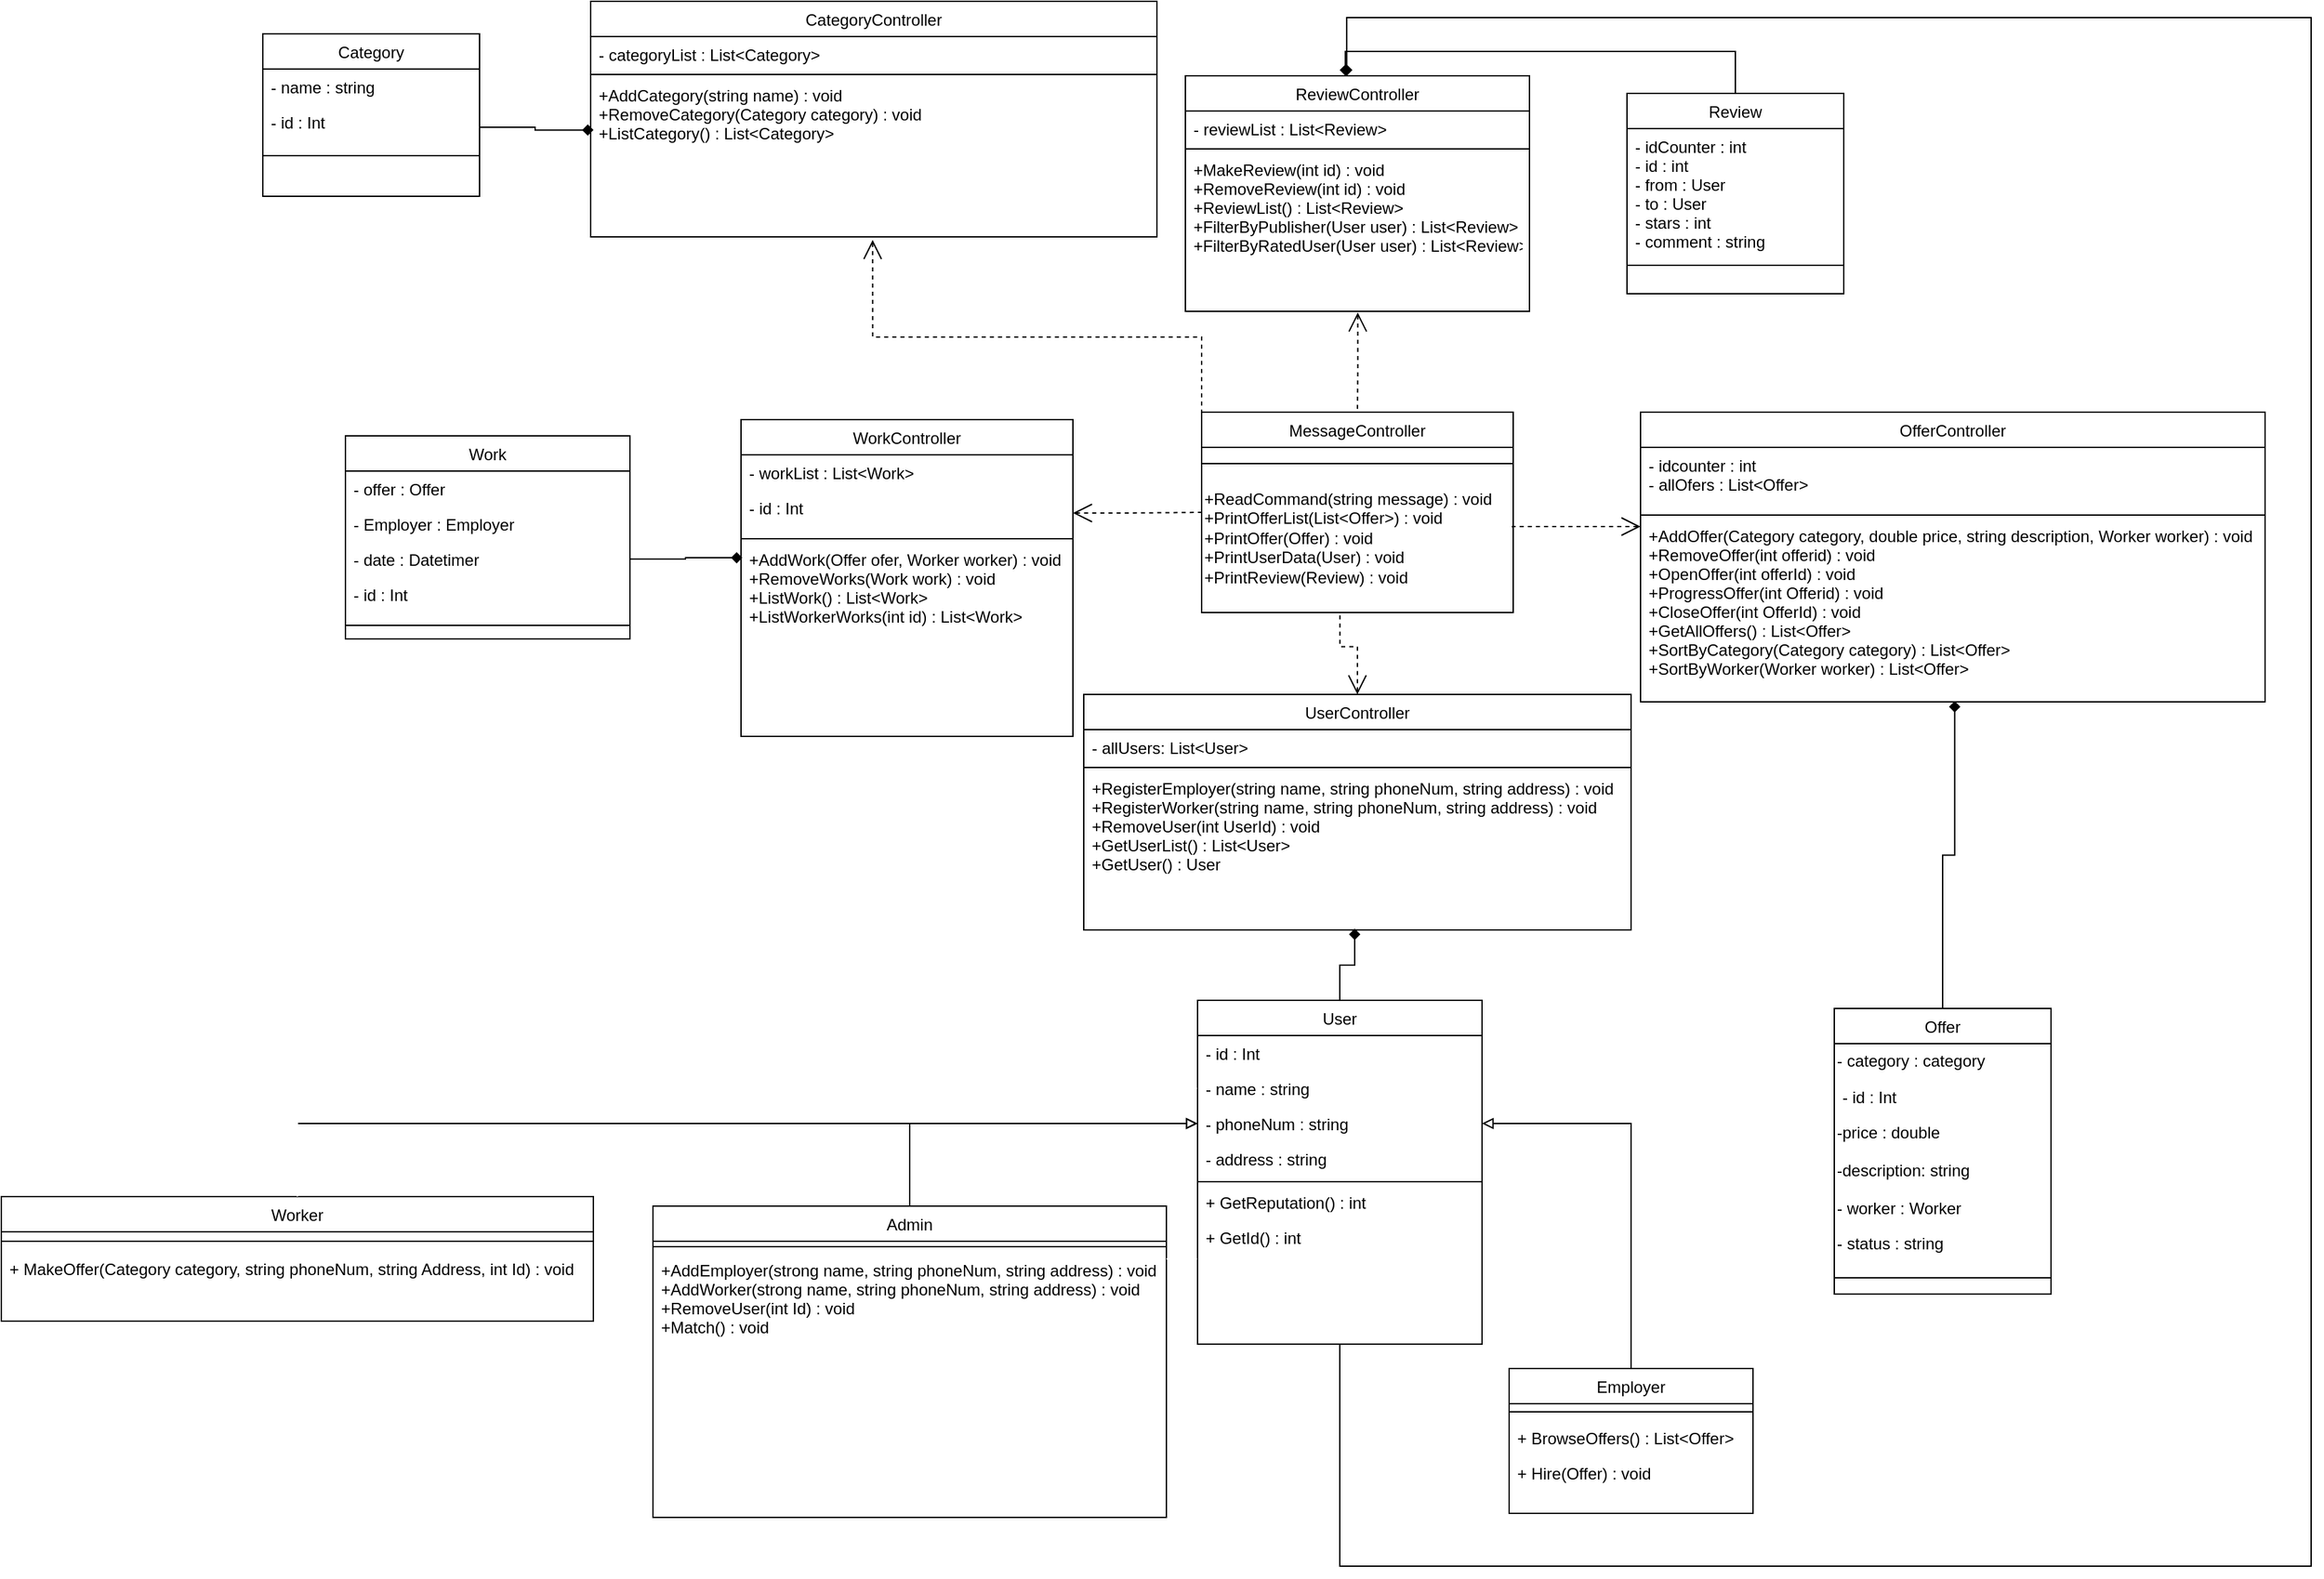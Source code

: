 <mxfile version="20.5.1" type="device"><diagram id="C5RBs43oDa-KdzZeNtuy" name="Page-1"><mxGraphModel dx="2370" dy="3595" grid="0" gridSize="10" guides="1" tooltips="1" connect="1" arrows="1" fold="1" page="1" pageScale="1" pageWidth="827" pageHeight="1169" background="none" math="0" shadow="0"><root><mxCell id="WIyWlLk6GJQsqaUBKTNV-0"/><mxCell id="WIyWlLk6GJQsqaUBKTNV-1" parent="WIyWlLk6GJQsqaUBKTNV-0"/><mxCell id="Y9rWg_lo0bXwDCl41wwp-7" style="edgeStyle=orthogonalEdgeStyle;rounded=0;orthogonalLoop=1;jettySize=auto;html=1;entryX=0.495;entryY=0.992;entryDx=0;entryDy=0;entryPerimeter=0;endArrow=diamond;endFill=1;" edge="1" parent="WIyWlLk6GJQsqaUBKTNV-1" source="HSHg974Zx_2OXVy2Y4dr-0" target="HSHg974Zx_2OXVy2Y4dr-58"><mxGeometry relative="1" as="geometry"/></mxCell><mxCell id="Y9rWg_lo0bXwDCl41wwp-11" style="edgeStyle=orthogonalEdgeStyle;rounded=0;orthogonalLoop=1;jettySize=auto;html=1;entryX=0.469;entryY=0;entryDx=0;entryDy=0;entryPerimeter=0;endArrow=diamond;endFill=1;" edge="1" parent="WIyWlLk6GJQsqaUBKTNV-1" source="HSHg974Zx_2OXVy2Y4dr-0" target="HSHg974Zx_2OXVy2Y4dr-47"><mxGeometry relative="1" as="geometry"><Array as="points"><mxPoint x="1725" y="-31"/><mxPoint x="2442" y="-31"/><mxPoint x="2442" y="-1175"/><mxPoint x="1730" y="-1175"/></Array></mxGeometry></mxCell><mxCell id="HSHg974Zx_2OXVy2Y4dr-0" value="User" style="swimlane;fontStyle=0;align=center;verticalAlign=top;childLayout=stackLayout;horizontal=1;startSize=26;horizontalStack=0;resizeParent=1;resizeLast=0;collapsible=1;marginBottom=0;rounded=0;shadow=0;strokeWidth=1;" parent="WIyWlLk6GJQsqaUBKTNV-1" vertex="1"><mxGeometry x="1620" y="-449" width="210" height="254" as="geometry"><mxRectangle x="550" y="140" width="160" height="26" as="alternateBounds"/></mxGeometry></mxCell><mxCell id="HSHg974Zx_2OXVy2Y4dr-1" value="- id : Int" style="text;align=left;verticalAlign=top;spacingLeft=4;spacingRight=4;overflow=hidden;rotatable=0;points=[[0,0.5],[1,0.5]];portConstraint=eastwest;rounded=0;shadow=0;html=0;" parent="HSHg974Zx_2OXVy2Y4dr-0" vertex="1"><mxGeometry y="26" width="210" height="26" as="geometry"/></mxCell><mxCell id="HSHg974Zx_2OXVy2Y4dr-2" value="- name : string" style="text;align=left;verticalAlign=top;spacingLeft=4;spacingRight=4;overflow=hidden;rotatable=0;points=[[0,0.5],[1,0.5]];portConstraint=eastwest;" parent="HSHg974Zx_2OXVy2Y4dr-0" vertex="1"><mxGeometry y="52" width="210" height="26" as="geometry"/></mxCell><mxCell id="HSHg974Zx_2OXVy2Y4dr-3" value="- phoneNum : string" style="text;align=left;verticalAlign=top;spacingLeft=4;spacingRight=4;overflow=hidden;rotatable=0;points=[[0,0.5],[1,0.5]];portConstraint=eastwest;rounded=0;shadow=0;html=0;" parent="HSHg974Zx_2OXVy2Y4dr-0" vertex="1"><mxGeometry y="78" width="210" height="26" as="geometry"/></mxCell><mxCell id="HSHg974Zx_2OXVy2Y4dr-4" value="- address : string" style="text;align=left;verticalAlign=top;spacingLeft=4;spacingRight=4;overflow=hidden;rotatable=0;points=[[0,0.5],[1,0.5]];portConstraint=eastwest;rounded=0;shadow=0;html=0;" parent="HSHg974Zx_2OXVy2Y4dr-0" vertex="1"><mxGeometry y="104" width="210" height="28" as="geometry"/></mxCell><mxCell id="HSHg974Zx_2OXVy2Y4dr-5" value="" style="line;html=1;strokeWidth=1;align=left;verticalAlign=middle;spacingTop=-1;spacingLeft=3;spacingRight=3;rotatable=0;labelPosition=right;points=[];portConstraint=eastwest;" parent="HSHg974Zx_2OXVy2Y4dr-0" vertex="1"><mxGeometry y="132" width="210" height="4" as="geometry"/></mxCell><mxCell id="HSHg974Zx_2OXVy2Y4dr-6" value="+ GetReputation() : int" style="text;align=left;verticalAlign=top;spacingLeft=4;spacingRight=4;overflow=hidden;rotatable=0;points=[[0,0.5],[1,0.5]];portConstraint=eastwest;" parent="HSHg974Zx_2OXVy2Y4dr-0" vertex="1"><mxGeometry y="136" width="210" height="26" as="geometry"/></mxCell><mxCell id="W3GalUm0b9ljaJEsv1LP-11" value="+ GetId() : int" style="text;align=left;verticalAlign=top;spacingLeft=4;spacingRight=4;overflow=hidden;rotatable=0;points=[[0,0.5],[1,0.5]];portConstraint=eastwest;" parent="HSHg974Zx_2OXVy2Y4dr-0" vertex="1"><mxGeometry y="162" width="210" height="26" as="geometry"/></mxCell><mxCell id="Y9rWg_lo0bXwDCl41wwp-4" style="edgeStyle=orthogonalEdgeStyle;rounded=0;orthogonalLoop=1;jettySize=auto;html=1;entryX=1;entryY=0.5;entryDx=0;entryDy=0;endArrow=block;endFill=0;" edge="1" parent="WIyWlLk6GJQsqaUBKTNV-1" source="HSHg974Zx_2OXVy2Y4dr-7" target="HSHg974Zx_2OXVy2Y4dr-3"><mxGeometry relative="1" as="geometry"/></mxCell><mxCell id="HSHg974Zx_2OXVy2Y4dr-7" value="Employer" style="swimlane;fontStyle=0;align=center;verticalAlign=top;childLayout=stackLayout;horizontal=1;startSize=26;horizontalStack=0;resizeParent=1;resizeLast=0;collapsible=1;marginBottom=0;rounded=0;shadow=0;strokeWidth=1;" parent="WIyWlLk6GJQsqaUBKTNV-1" vertex="1"><mxGeometry x="1850" y="-177" width="180" height="107" as="geometry"><mxRectangle x="130" y="380" width="160" height="26" as="alternateBounds"/></mxGeometry></mxCell><mxCell id="HSHg974Zx_2OXVy2Y4dr-8" value="" style="line;html=1;strokeWidth=1;align=left;verticalAlign=middle;spacingTop=-1;spacingLeft=3;spacingRight=3;rotatable=0;labelPosition=right;points=[];portConstraint=eastwest;" parent="HSHg974Zx_2OXVy2Y4dr-7" vertex="1"><mxGeometry y="26" width="180" height="12" as="geometry"/></mxCell><mxCell id="HSHg974Zx_2OXVy2Y4dr-9" value="+ BrowseOffers() : List&lt;Offer&gt;" style="text;align=left;verticalAlign=top;spacingLeft=4;spacingRight=4;overflow=hidden;rotatable=0;points=[[0,0.5],[1,0.5]];portConstraint=eastwest;rounded=0;shadow=0;html=0;" parent="HSHg974Zx_2OXVy2Y4dr-7" vertex="1"><mxGeometry y="38" width="180" height="26" as="geometry"/></mxCell><mxCell id="HSHg974Zx_2OXVy2Y4dr-10" value="+ Hire(Offer) : void" style="text;align=left;verticalAlign=top;spacingLeft=4;spacingRight=4;overflow=hidden;rotatable=0;points=[[0,0.5],[1,0.5]];portConstraint=eastwest;fontStyle=0" parent="HSHg974Zx_2OXVy2Y4dr-7" vertex="1"><mxGeometry y="64" width="180" height="32" as="geometry"/></mxCell><mxCell id="Y9rWg_lo0bXwDCl41wwp-5" style="edgeStyle=orthogonalEdgeStyle;rounded=0;orthogonalLoop=1;jettySize=auto;html=1;entryX=0;entryY=0.5;entryDx=0;entryDy=0;endArrow=block;endFill=0;" edge="1" parent="WIyWlLk6GJQsqaUBKTNV-1" source="HSHg974Zx_2OXVy2Y4dr-11" target="HSHg974Zx_2OXVy2Y4dr-3"><mxGeometry relative="1" as="geometry"/></mxCell><mxCell id="HSHg974Zx_2OXVy2Y4dr-11" value="Worker" style="swimlane;fontStyle=0;align=center;verticalAlign=top;childLayout=stackLayout;horizontal=1;startSize=26;horizontalStack=0;resizeParent=1;resizeLast=0;collapsible=1;marginBottom=0;rounded=0;shadow=0;strokeWidth=1;" parent="WIyWlLk6GJQsqaUBKTNV-1" vertex="1"><mxGeometry x="737" y="-304" width="437" height="92" as="geometry"><mxRectangle x="550" y="140" width="160" height="26" as="alternateBounds"/></mxGeometry></mxCell><mxCell id="HSHg974Zx_2OXVy2Y4dr-12" value="" style="line;html=1;strokeWidth=1;align=left;verticalAlign=middle;spacingTop=-1;spacingLeft=3;spacingRight=3;rotatable=0;labelPosition=right;points=[];portConstraint=eastwest;" parent="HSHg974Zx_2OXVy2Y4dr-11" vertex="1"><mxGeometry y="26" width="437" height="14" as="geometry"/></mxCell><mxCell id="HSHg974Zx_2OXVy2Y4dr-13" value="+ MakeOffer(Category category, string phoneNum, string Address, int Id) : void" style="text;align=left;verticalAlign=top;spacingLeft=4;spacingRight=4;overflow=hidden;rotatable=0;points=[[0,0.5],[1,0.5]];portConstraint=eastwest;" parent="HSHg974Zx_2OXVy2Y4dr-11" vertex="1"><mxGeometry y="40" width="437" height="26" as="geometry"/></mxCell><mxCell id="Y9rWg_lo0bXwDCl41wwp-6" style="edgeStyle=orthogonalEdgeStyle;rounded=0;orthogonalLoop=1;jettySize=auto;html=1;entryX=0.503;entryY=0.996;entryDx=0;entryDy=0;entryPerimeter=0;endArrow=diamond;endFill=1;" edge="1" parent="WIyWlLk6GJQsqaUBKTNV-1" source="HSHg974Zx_2OXVy2Y4dr-14" target="HSHg974Zx_2OXVy2Y4dr-54"><mxGeometry relative="1" as="geometry"/></mxCell><mxCell id="HSHg974Zx_2OXVy2Y4dr-14" value="Offer" style="swimlane;fontStyle=0;align=center;verticalAlign=top;childLayout=stackLayout;horizontal=1;startSize=26;horizontalStack=0;resizeParent=1;resizeLast=0;collapsible=1;marginBottom=0;rounded=0;shadow=0;strokeWidth=1;" parent="WIyWlLk6GJQsqaUBKTNV-1" vertex="1"><mxGeometry x="2090" y="-443" width="160" height="211" as="geometry"><mxRectangle x="230" y="140" width="160" height="26" as="alternateBounds"/></mxGeometry></mxCell><mxCell id="HSHg974Zx_2OXVy2Y4dr-15" value="- category : category" style="text;html=1;align=left;verticalAlign=middle;resizable=0;points=[];autosize=1;strokeColor=none;fillColor=none;" parent="HSHg974Zx_2OXVy2Y4dr-14" vertex="1"><mxGeometry y="26" width="160" height="26" as="geometry"/></mxCell><mxCell id="HSHg974Zx_2OXVy2Y4dr-16" value="- id : Int" style="text;align=left;verticalAlign=top;spacingLeft=4;spacingRight=4;overflow=hidden;rotatable=0;points=[[0,0.5],[1,0.5]];portConstraint=eastwest;rounded=0;shadow=0;html=0;" parent="HSHg974Zx_2OXVy2Y4dr-14" vertex="1"><mxGeometry y="52" width="160" height="27" as="geometry"/></mxCell><mxCell id="HSHg974Zx_2OXVy2Y4dr-17" value="-price : double&amp;nbsp;" style="text;html=1;align=left;verticalAlign=middle;resizable=0;points=[];autosize=1;strokeColor=none;fillColor=none;" parent="HSHg974Zx_2OXVy2Y4dr-14" vertex="1"><mxGeometry y="79" width="160" height="26" as="geometry"/></mxCell><mxCell id="HSHg974Zx_2OXVy2Y4dr-18" value="-description: string" style="text;html=1;align=left;verticalAlign=middle;resizable=0;points=[];autosize=1;strokeColor=none;fillColor=none;" parent="HSHg974Zx_2OXVy2Y4dr-14" vertex="1"><mxGeometry y="105" width="160" height="30" as="geometry"/></mxCell><mxCell id="HSHg974Zx_2OXVy2Y4dr-19" value="- worker : Worker" style="text;html=1;align=left;verticalAlign=middle;resizable=0;points=[];autosize=1;strokeColor=none;fillColor=none;" parent="HSHg974Zx_2OXVy2Y4dr-14" vertex="1"><mxGeometry y="135" width="160" height="26" as="geometry"/></mxCell><mxCell id="dzcSc4LUIE4EpiabCjof-1" value="- status : string" style="text;html=1;align=left;verticalAlign=middle;resizable=0;points=[];autosize=1;strokeColor=none;fillColor=none;" parent="HSHg974Zx_2OXVy2Y4dr-14" vertex="1"><mxGeometry y="161" width="160" height="26" as="geometry"/></mxCell><mxCell id="HSHg974Zx_2OXVy2Y4dr-20" value="&lt;br&gt;" style="line;html=1;strokeWidth=1;align=left;verticalAlign=middle;spacingTop=-1;spacingLeft=3;spacingRight=3;rotatable=0;labelPosition=right;points=[];portConstraint=eastwest;" parent="HSHg974Zx_2OXVy2Y4dr-14" vertex="1"><mxGeometry y="187" width="160" height="24" as="geometry"/></mxCell><mxCell id="Y9rWg_lo0bXwDCl41wwp-8" style="edgeStyle=orthogonalEdgeStyle;rounded=0;orthogonalLoop=1;jettySize=auto;html=1;entryX=0.465;entryY=0;entryDx=0;entryDy=0;entryPerimeter=0;endArrow=diamond;endFill=1;exitX=0.5;exitY=0;exitDx=0;exitDy=0;" edge="1" parent="WIyWlLk6GJQsqaUBKTNV-1" source="HSHg974Zx_2OXVy2Y4dr-21" target="HSHg974Zx_2OXVy2Y4dr-47"><mxGeometry relative="1" as="geometry"><Array as="points"><mxPoint x="2017" y="-1150"/><mxPoint x="1729" y="-1150"/></Array></mxGeometry></mxCell><mxCell id="HSHg974Zx_2OXVy2Y4dr-21" value="Review" style="swimlane;fontStyle=0;align=center;verticalAlign=top;childLayout=stackLayout;horizontal=1;startSize=26;horizontalStack=0;resizeParent=1;resizeLast=0;collapsible=1;marginBottom=0;rounded=0;shadow=0;strokeWidth=1;" parent="WIyWlLk6GJQsqaUBKTNV-1" vertex="1"><mxGeometry x="1937" y="-1119" width="160" height="148" as="geometry"><mxRectangle x="340" y="380" width="170" height="26" as="alternateBounds"/></mxGeometry></mxCell><mxCell id="HSHg974Zx_2OXVy2Y4dr-22" value="- idCounter : int&#10;- id : int&#10;- from : User&#10;- to : User&#10;- stars : int&#10;- comment : string" style="text;align=left;verticalAlign=top;spacingLeft=4;spacingRight=4;overflow=hidden;rotatable=0;points=[[0,0.5],[1,0.5]];portConstraint=eastwest;" parent="HSHg974Zx_2OXVy2Y4dr-21" vertex="1"><mxGeometry y="26" width="160" height="97" as="geometry"/></mxCell><mxCell id="HSHg974Zx_2OXVy2Y4dr-25" value="" style="line;html=1;strokeWidth=1;align=left;verticalAlign=middle;spacingTop=-1;spacingLeft=3;spacingRight=3;rotatable=0;labelPosition=right;points=[];portConstraint=eastwest;" parent="HSHg974Zx_2OXVy2Y4dr-21" vertex="1"><mxGeometry y="123" width="160" height="8" as="geometry"/></mxCell><mxCell id="HSHg974Zx_2OXVy2Y4dr-26" value="MessageController" style="swimlane;fontStyle=0;align=center;verticalAlign=top;childLayout=stackLayout;horizontal=1;startSize=26;horizontalStack=0;resizeParent=1;resizeLast=0;collapsible=1;marginBottom=0;rounded=0;shadow=0;strokeWidth=1;" parent="WIyWlLk6GJQsqaUBKTNV-1" vertex="1"><mxGeometry x="1623" y="-883.5" width="230" height="148" as="geometry"><mxRectangle x="340" y="380" width="170" height="26" as="alternateBounds"/></mxGeometry></mxCell><mxCell id="HSHg974Zx_2OXVy2Y4dr-27" value="" style="line;html=1;strokeWidth=1;align=left;verticalAlign=middle;spacingTop=-1;spacingLeft=3;spacingRight=3;rotatable=0;labelPosition=right;points=[];portConstraint=eastwest;" parent="HSHg974Zx_2OXVy2Y4dr-26" vertex="1"><mxGeometry y="26" width="230" height="24" as="geometry"/></mxCell><mxCell id="HSHg974Zx_2OXVy2Y4dr-28" value="&lt;div&gt;+ReadCommand(string message) : void&lt;span&gt;&lt;br&gt;&lt;/span&gt;&lt;/div&gt;&lt;div&gt;&lt;span&gt;+PrintOfferList(List&amp;lt;Offer&amp;gt;) : void&lt;/span&gt;&lt;/div&gt;&lt;div&gt;&lt;span&gt;+PrintOffer(Offer) : void&lt;/span&gt;&lt;/div&gt;&lt;div&gt;&lt;span&gt;+PrintUserData(User) : void&lt;/span&gt;&lt;/div&gt;&lt;div&gt;&lt;span&gt;+PrintReview(Review) : void&lt;/span&gt;&lt;/div&gt;&lt;div&gt;&lt;br&gt;&lt;/div&gt;" style="text;html=1;align=left;verticalAlign=top;resizable=0;points=[];autosize=1;strokeColor=none;fillColor=none;horizontal=1;" parent="HSHg974Zx_2OXVy2Y4dr-26" vertex="1"><mxGeometry y="50" width="230" height="98" as="geometry"/></mxCell><mxCell id="Y9rWg_lo0bXwDCl41wwp-3" style="edgeStyle=orthogonalEdgeStyle;rounded=0;orthogonalLoop=1;jettySize=auto;html=1;entryX=0;entryY=0.5;entryDx=0;entryDy=0;endArrow=block;endFill=0;" edge="1" parent="WIyWlLk6GJQsqaUBKTNV-1" source="HSHg974Zx_2OXVy2Y4dr-29" target="HSHg974Zx_2OXVy2Y4dr-3"><mxGeometry relative="1" as="geometry"/></mxCell><mxCell id="HSHg974Zx_2OXVy2Y4dr-29" value="Admin" style="swimlane;fontStyle=0;align=center;verticalAlign=top;childLayout=stackLayout;horizontal=1;startSize=26;horizontalStack=0;resizeParent=1;resizeLast=0;collapsible=1;marginBottom=0;rounded=0;shadow=0;strokeWidth=1;" parent="WIyWlLk6GJQsqaUBKTNV-1" vertex="1"><mxGeometry x="1218" y="-297" width="379" height="230" as="geometry"><mxRectangle x="230" y="140" width="160" height="26" as="alternateBounds"/></mxGeometry></mxCell><mxCell id="HSHg974Zx_2OXVy2Y4dr-33" value="" style="line;html=1;strokeWidth=1;align=left;verticalAlign=middle;spacingTop=-1;spacingLeft=3;spacingRight=3;rotatable=0;labelPosition=right;points=[];portConstraint=eastwest;" parent="HSHg974Zx_2OXVy2Y4dr-29" vertex="1"><mxGeometry y="26" width="379" height="8" as="geometry"/></mxCell><mxCell id="HSHg974Zx_2OXVy2Y4dr-34" value="+AddEmployer(strong name, string phoneNum, string address) : void&#10;+AddWorker(strong name, string phoneNum, string address) : void&#10;+RemoveUser(int Id) : void&#10;+Match() : void" style="text;align=left;verticalAlign=top;spacingLeft=4;spacingRight=4;overflow=hidden;rotatable=0;points=[[0,0.5],[1,0.5]];portConstraint=eastwest;" parent="HSHg974Zx_2OXVy2Y4dr-29" vertex="1"><mxGeometry y="34" width="379" height="118" as="geometry"/></mxCell><mxCell id="HSHg974Zx_2OXVy2Y4dr-35" value="Work" style="swimlane;fontStyle=0;align=center;verticalAlign=top;childLayout=stackLayout;horizontal=1;startSize=26;horizontalStack=0;resizeParent=1;resizeLast=0;collapsible=1;marginBottom=0;rounded=0;shadow=0;strokeWidth=1;" parent="WIyWlLk6GJQsqaUBKTNV-1" vertex="1"><mxGeometry x="991" y="-866" width="210" height="150" as="geometry"><mxRectangle x="550" y="140" width="160" height="26" as="alternateBounds"/></mxGeometry></mxCell><mxCell id="HSHg974Zx_2OXVy2Y4dr-36" value="- offer : Offer" style="text;align=left;verticalAlign=top;spacingLeft=4;spacingRight=4;overflow=hidden;rotatable=0;points=[[0,0.5],[1,0.5]];portConstraint=eastwest;" parent="HSHg974Zx_2OXVy2Y4dr-35" vertex="1"><mxGeometry y="26" width="210" height="26" as="geometry"/></mxCell><mxCell id="HSHg974Zx_2OXVy2Y4dr-37" value="- Employer : Employer" style="text;align=left;verticalAlign=top;spacingLeft=4;spacingRight=4;overflow=hidden;rotatable=0;points=[[0,0.5],[1,0.5]];portConstraint=eastwest;" parent="HSHg974Zx_2OXVy2Y4dr-35" vertex="1"><mxGeometry y="52" width="210" height="26" as="geometry"/></mxCell><mxCell id="HSHg974Zx_2OXVy2Y4dr-38" value="- date : Datetimer" style="text;align=left;verticalAlign=top;spacingLeft=4;spacingRight=4;overflow=hidden;rotatable=0;points=[[0,0.5],[1,0.5]];portConstraint=eastwest;rounded=0;shadow=0;html=0;" parent="HSHg974Zx_2OXVy2Y4dr-35" vertex="1"><mxGeometry y="78" width="210" height="26" as="geometry"/></mxCell><mxCell id="HSHg974Zx_2OXVy2Y4dr-39" value="- id : Int" style="text;align=left;verticalAlign=top;spacingLeft=4;spacingRight=4;overflow=hidden;rotatable=0;points=[[0,0.5],[1,0.5]];portConstraint=eastwest;rounded=0;shadow=0;html=0;" parent="HSHg974Zx_2OXVy2Y4dr-35" vertex="1"><mxGeometry y="104" width="210" height="34" as="geometry"/></mxCell><mxCell id="HSHg974Zx_2OXVy2Y4dr-40" value="" style="line;html=1;strokeWidth=1;align=left;verticalAlign=middle;spacingTop=-1;spacingLeft=3;spacingRight=3;rotatable=0;labelPosition=right;points=[];portConstraint=eastwest;" parent="HSHg974Zx_2OXVy2Y4dr-35" vertex="1"><mxGeometry y="138" width="210" height="4" as="geometry"/></mxCell><mxCell id="HSHg974Zx_2OXVy2Y4dr-41" value="WorkController" style="swimlane;fontStyle=0;align=center;verticalAlign=top;childLayout=stackLayout;horizontal=1;startSize=26;horizontalStack=0;resizeParent=1;resizeLast=0;collapsible=1;marginBottom=0;rounded=0;shadow=0;strokeWidth=1;" parent="WIyWlLk6GJQsqaUBKTNV-1" vertex="1"><mxGeometry x="1283" y="-878" width="245" height="234" as="geometry"><mxRectangle x="550" y="140" width="160" height="26" as="alternateBounds"/></mxGeometry></mxCell><mxCell id="HSHg974Zx_2OXVy2Y4dr-42" value="- workList : List&lt;Work&gt;" style="text;align=left;verticalAlign=top;spacingLeft=4;spacingRight=4;overflow=hidden;rotatable=0;points=[[0,0.5],[1,0.5]];portConstraint=eastwest;" parent="HSHg974Zx_2OXVy2Y4dr-41" vertex="1"><mxGeometry y="26" width="245" height="26" as="geometry"/></mxCell><mxCell id="HSHg974Zx_2OXVy2Y4dr-44" value="- id : Int" style="text;align=left;verticalAlign=top;spacingLeft=4;spacingRight=4;overflow=hidden;rotatable=0;points=[[0,0.5],[1,0.5]];portConstraint=eastwest;rounded=0;shadow=0;html=0;" parent="HSHg974Zx_2OXVy2Y4dr-41" vertex="1"><mxGeometry y="52" width="245" height="34" as="geometry"/></mxCell><mxCell id="HSHg974Zx_2OXVy2Y4dr-45" value="" style="line;html=1;strokeWidth=1;align=left;verticalAlign=middle;spacingTop=-1;spacingLeft=3;spacingRight=3;rotatable=0;labelPosition=right;points=[];portConstraint=eastwest;" parent="HSHg974Zx_2OXVy2Y4dr-41" vertex="1"><mxGeometry y="86" width="245" height="4" as="geometry"/></mxCell><mxCell id="HSHg974Zx_2OXVy2Y4dr-46" value="+AddWork(Offer ofer, Worker worker) : void&#10;+RemoveWorks(Work work) : void&#10;+ListWork() : List&lt;Work&gt;&#10;+ListWorkerWorks(int id) : List&lt;Work&gt;" style="text;align=left;verticalAlign=top;spacingLeft=4;spacingRight=4;overflow=hidden;rotatable=0;points=[[0,0.5],[1,0.5]];portConstraint=eastwest;" parent="HSHg974Zx_2OXVy2Y4dr-41" vertex="1"><mxGeometry y="90" width="245" height="118" as="geometry"/></mxCell><mxCell id="HSHg974Zx_2OXVy2Y4dr-47" value="ReviewController" style="swimlane;fontStyle=0;align=center;verticalAlign=top;childLayout=stackLayout;horizontal=1;startSize=26;horizontalStack=0;resizeParent=1;resizeLast=0;collapsible=1;marginBottom=0;rounded=0;shadow=0;strokeWidth=1;" parent="WIyWlLk6GJQsqaUBKTNV-1" vertex="1"><mxGeometry x="1611" y="-1132" width="254" height="174" as="geometry"><mxRectangle x="550" y="140" width="160" height="26" as="alternateBounds"/></mxGeometry></mxCell><mxCell id="HSHg974Zx_2OXVy2Y4dr-48" value="- reviewList : List&lt;Review&gt;" style="text;align=left;verticalAlign=top;spacingLeft=4;spacingRight=4;overflow=hidden;rotatable=0;points=[[0,0.5],[1,0.5]];portConstraint=eastwest;" parent="HSHg974Zx_2OXVy2Y4dr-47" vertex="1"><mxGeometry y="26" width="254" height="26" as="geometry"/></mxCell><mxCell id="HSHg974Zx_2OXVy2Y4dr-49" value="" style="line;html=1;strokeWidth=1;align=left;verticalAlign=middle;spacingTop=-1;spacingLeft=3;spacingRight=3;rotatable=0;labelPosition=right;points=[];portConstraint=eastwest;" parent="HSHg974Zx_2OXVy2Y4dr-47" vertex="1"><mxGeometry y="52" width="254" height="4" as="geometry"/></mxCell><mxCell id="HSHg974Zx_2OXVy2Y4dr-50" value="+MakeReview(int id) : void&#10;+RemoveReview(int id) : void&#10;+ReviewList() : List&lt;Review&gt;&#10;+FilterByPublisher(User user) : List&lt;Review&gt;&#10;+FilterByRatedUser(User user) : List&lt;Review&gt;" style="text;align=left;verticalAlign=top;spacingLeft=4;spacingRight=4;overflow=hidden;rotatable=0;points=[[0,0.5],[1,0.5]];portConstraint=eastwest;" parent="HSHg974Zx_2OXVy2Y4dr-47" vertex="1"><mxGeometry y="56" width="254" height="118" as="geometry"/></mxCell><mxCell id="HSHg974Zx_2OXVy2Y4dr-51" value="OfferController" style="swimlane;fontStyle=0;align=center;verticalAlign=top;childLayout=stackLayout;horizontal=1;startSize=26;horizontalStack=0;resizeParent=1;resizeLast=0;collapsible=1;marginBottom=0;rounded=0;shadow=0;strokeWidth=1;" parent="WIyWlLk6GJQsqaUBKTNV-1" vertex="1"><mxGeometry x="1947" y="-883.5" width="461" height="214" as="geometry"><mxRectangle x="550" y="140" width="160" height="26" as="alternateBounds"/></mxGeometry></mxCell><mxCell id="HSHg974Zx_2OXVy2Y4dr-52" value="- idcounter : int&#10;- allOfers : List&lt;Offer&gt;" style="text;align=left;verticalAlign=top;spacingLeft=4;spacingRight=4;overflow=hidden;rotatable=0;points=[[0,0.5],[1,0.5]];portConstraint=eastwest;" parent="HSHg974Zx_2OXVy2Y4dr-51" vertex="1"><mxGeometry y="26" width="461" height="48" as="geometry"/></mxCell><mxCell id="HSHg974Zx_2OXVy2Y4dr-53" value="" style="line;html=1;strokeWidth=1;align=left;verticalAlign=middle;spacingTop=-1;spacingLeft=3;spacingRight=3;rotatable=0;labelPosition=right;points=[];portConstraint=eastwest;" parent="HSHg974Zx_2OXVy2Y4dr-51" vertex="1"><mxGeometry y="74" width="461" height="4" as="geometry"/></mxCell><mxCell id="HSHg974Zx_2OXVy2Y4dr-54" value="+AddOffer(Category category, double price, string description, Worker worker) : void&#10;+RemoveOffer(int offerid) : void&#10;+OpenOffer(int offerId) : void&#10;+ProgressOffer(int Offerid) : void&#10;+CloseOffer(int OfferId) : void&#10;+GetAllOffers() : List&lt;Offer&gt;&#10;+SortByCategory(Category category) : List&lt;Offer&gt;&#10;+SortByWorker(Worker worker) : List&lt;Offer&gt;" style="text;align=left;verticalAlign=top;spacingLeft=4;spacingRight=4;overflow=hidden;rotatable=0;points=[[0,0.5],[1,0.5]];portConstraint=eastwest;" parent="HSHg974Zx_2OXVy2Y4dr-51" vertex="1"><mxGeometry y="78" width="461" height="136" as="geometry"/></mxCell><mxCell id="HSHg974Zx_2OXVy2Y4dr-55" value="UserController" style="swimlane;fontStyle=0;align=center;verticalAlign=top;childLayout=stackLayout;horizontal=1;startSize=26;horizontalStack=0;resizeParent=1;resizeLast=0;collapsible=1;marginBottom=0;rounded=0;shadow=0;strokeWidth=1;" parent="WIyWlLk6GJQsqaUBKTNV-1" vertex="1"><mxGeometry x="1536" y="-675" width="404" height="174" as="geometry"><mxRectangle x="550" y="140" width="160" height="26" as="alternateBounds"/></mxGeometry></mxCell><mxCell id="HSHg974Zx_2OXVy2Y4dr-56" value="- allUsers: List&lt;User&gt;" style="text;align=left;verticalAlign=top;spacingLeft=4;spacingRight=4;overflow=hidden;rotatable=0;points=[[0,0.5],[1,0.5]];portConstraint=eastwest;" parent="HSHg974Zx_2OXVy2Y4dr-55" vertex="1"><mxGeometry y="26" width="404" height="26" as="geometry"/></mxCell><mxCell id="HSHg974Zx_2OXVy2Y4dr-57" value="" style="line;html=1;strokeWidth=1;align=left;verticalAlign=middle;spacingTop=-1;spacingLeft=3;spacingRight=3;rotatable=0;labelPosition=right;points=[];portConstraint=eastwest;" parent="HSHg974Zx_2OXVy2Y4dr-55" vertex="1"><mxGeometry y="52" width="404" height="4" as="geometry"/></mxCell><mxCell id="HSHg974Zx_2OXVy2Y4dr-58" value="+RegisterEmployer(string name, string phoneNum, string address) : void&#10;+RegisterWorker(string name, string phoneNum, string address) : void&#10;+RemoveUser(int UserId) : void&#10;+GetUserList() : List&lt;User&gt;&#10;+GetUser() : User" style="text;align=left;verticalAlign=top;spacingLeft=4;spacingRight=4;overflow=hidden;rotatable=0;points=[[0,0.5],[1,0.5]];portConstraint=eastwest;" parent="HSHg974Zx_2OXVy2Y4dr-55" vertex="1"><mxGeometry y="56" width="404" height="118" as="geometry"/></mxCell><mxCell id="HSHg974Zx_2OXVy2Y4dr-62" style="edgeStyle=orthogonalEdgeStyle;rounded=0;orthogonalLoop=1;jettySize=auto;html=1;startArrow=none;startFill=0;startSize=12;endArrow=block;endFill=1;strokeColor=#FFFFFF;endSize=12;exitX=0.5;exitY=0;exitDx=0;exitDy=0;entryX=0;entryY=0.5;entryDx=0;entryDy=0;" parent="WIyWlLk6GJQsqaUBKTNV-1" source="HSHg974Zx_2OXVy2Y4dr-11" target="HSHg974Zx_2OXVy2Y4dr-2" edge="1"><mxGeometry relative="1" as="geometry"><mxPoint x="1485.51" y="-506.226" as="sourcePoint"/><mxPoint x="1359" y="-489.98" as="targetPoint"/></mxGeometry></mxCell><mxCell id="HSHg974Zx_2OXVy2Y4dr-63" style="edgeStyle=orthogonalEdgeStyle;rounded=0;orthogonalLoop=1;jettySize=auto;html=1;startArrow=none;startFill=0;startSize=12;endArrow=block;endFill=1;strokeColor=#FFFFFF;endSize=12;exitX=1;exitY=0.5;exitDx=0;exitDy=0;entryX=0;entryY=0.75;entryDx=0;entryDy=0;" parent="WIyWlLk6GJQsqaUBKTNV-1" target="HSHg974Zx_2OXVy2Y4dr-0" edge="1"><mxGeometry relative="1" as="geometry"><mxPoint x="1597" y="-258" as="sourcePoint"/><mxPoint x="1630" y="-366" as="targetPoint"/></mxGeometry></mxCell><mxCell id="HSHg974Zx_2OXVy2Y4dr-65" style="edgeStyle=orthogonalEdgeStyle;rounded=0;orthogonalLoop=1;jettySize=auto;html=1;endArrow=none;endFill=0;startArrow=open;startFill=0;startSize=12;entryX=0;entryY=0.5;entryDx=0;entryDy=0;dashed=1;" parent="WIyWlLk6GJQsqaUBKTNV-1" source="HSHg974Zx_2OXVy2Y4dr-44" target="HSHg974Zx_2OXVy2Y4dr-26" edge="1"><mxGeometry relative="1" as="geometry"><mxPoint x="1505" y="-747" as="sourcePoint"/><mxPoint x="1587.21" y="-746.744" as="targetPoint"/><Array as="points"><mxPoint x="1568" y="-809"/><mxPoint x="1623" y="-809"/></Array></mxGeometry></mxCell><mxCell id="HSHg974Zx_2OXVy2Y4dr-66" style="edgeStyle=orthogonalEdgeStyle;rounded=0;orthogonalLoop=1;jettySize=auto;html=1;endArrow=none;endFill=0;startArrow=open;startFill=0;startSize=12;dashed=1;exitX=0.5;exitY=0;exitDx=0;exitDy=0;entryX=0.444;entryY=0.991;entryDx=0;entryDy=0;entryPerimeter=0;" parent="WIyWlLk6GJQsqaUBKTNV-1" source="HSHg974Zx_2OXVy2Y4dr-55" target="HSHg974Zx_2OXVy2Y4dr-28" edge="1"><mxGeometry relative="1" as="geometry"><mxPoint x="1503" y="-798.52" as="sourcePoint"/><mxPoint x="1732" y="-727" as="targetPoint"/><Array as="points"/></mxGeometry></mxCell><mxCell id="HSHg974Zx_2OXVy2Y4dr-67" style="edgeStyle=orthogonalEdgeStyle;rounded=0;orthogonalLoop=1;jettySize=auto;html=1;endArrow=none;endFill=0;startArrow=open;startFill=0;startSize=12;dashed=1;entryX=0.998;entryY=0.373;entryDx=0;entryDy=0;entryPerimeter=0;" parent="WIyWlLk6GJQsqaUBKTNV-1" source="HSHg974Zx_2OXVy2Y4dr-54" target="HSHg974Zx_2OXVy2Y4dr-28" edge="1"><mxGeometry relative="1" as="geometry"><mxPoint x="1503" y="-798.5" as="sourcePoint"/><mxPoint x="1915" y="-799" as="targetPoint"/><Array as="points"><mxPoint x="1853" y="-799"/></Array></mxGeometry></mxCell><mxCell id="HSHg974Zx_2OXVy2Y4dr-68" style="edgeStyle=orthogonalEdgeStyle;rounded=0;orthogonalLoop=1;jettySize=auto;html=1;endArrow=none;endFill=0;startArrow=open;startFill=0;startSize=12;dashed=1;entryX=0.5;entryY=0;entryDx=0;entryDy=0;exitX=0.501;exitY=1.007;exitDx=0;exitDy=0;exitPerimeter=0;" parent="WIyWlLk6GJQsqaUBKTNV-1" source="HSHg974Zx_2OXVy2Y4dr-50" target="HSHg974Zx_2OXVy2Y4dr-26" edge="1"><mxGeometry relative="1" as="geometry"><mxPoint x="1774" y="-920" as="sourcePoint"/><mxPoint x="1862.54" y="-786.946" as="targetPoint"/><Array as="points"/></mxGeometry></mxCell><mxCell id="W3GalUm0b9ljaJEsv1LP-0" value="CategoryController" style="swimlane;fontStyle=0;align=center;verticalAlign=top;childLayout=stackLayout;horizontal=1;startSize=26;horizontalStack=0;resizeParent=1;resizeLast=0;collapsible=1;marginBottom=0;rounded=0;shadow=0;strokeWidth=1;" parent="WIyWlLk6GJQsqaUBKTNV-1" vertex="1"><mxGeometry x="1172" y="-1187" width="418" height="174" as="geometry"><mxRectangle x="550" y="140" width="160" height="26" as="alternateBounds"/></mxGeometry></mxCell><mxCell id="W3GalUm0b9ljaJEsv1LP-1" value="- categoryList : List&lt;Category&gt;" style="text;align=left;verticalAlign=top;spacingLeft=4;spacingRight=4;overflow=hidden;rotatable=0;points=[[0,0.5],[1,0.5]];portConstraint=eastwest;" parent="W3GalUm0b9ljaJEsv1LP-0" vertex="1"><mxGeometry y="26" width="418" height="26" as="geometry"/></mxCell><mxCell id="W3GalUm0b9ljaJEsv1LP-2" value="" style="line;html=1;strokeWidth=1;align=left;verticalAlign=middle;spacingTop=-1;spacingLeft=3;spacingRight=3;rotatable=0;labelPosition=right;points=[];portConstraint=eastwest;" parent="W3GalUm0b9ljaJEsv1LP-0" vertex="1"><mxGeometry y="52" width="418" height="4" as="geometry"/></mxCell><mxCell id="W3GalUm0b9ljaJEsv1LP-3" value="+AddCategory(string name) : void&#10;+RemoveCategory(Category category) : void&#10;+ListCategory() : List&lt;Category&gt;" style="text;align=left;verticalAlign=top;spacingLeft=4;spacingRight=4;overflow=hidden;rotatable=0;points=[[0,0.5],[1,0.5]];portConstraint=eastwest;" parent="W3GalUm0b9ljaJEsv1LP-0" vertex="1"><mxGeometry y="56" width="418" height="118" as="geometry"/></mxCell><mxCell id="W3GalUm0b9ljaJEsv1LP-4" value="Category" style="swimlane;fontStyle=0;align=center;verticalAlign=top;childLayout=stackLayout;horizontal=1;startSize=26;horizontalStack=0;resizeParent=1;resizeLast=0;collapsible=1;marginBottom=0;rounded=0;shadow=0;strokeWidth=1;" parent="WIyWlLk6GJQsqaUBKTNV-1" vertex="1"><mxGeometry x="930" y="-1163" width="160" height="120" as="geometry"><mxRectangle x="340" y="380" width="170" height="26" as="alternateBounds"/></mxGeometry></mxCell><mxCell id="W3GalUm0b9ljaJEsv1LP-5" value="- name : string" style="text;align=left;verticalAlign=top;spacingLeft=4;spacingRight=4;overflow=hidden;rotatable=0;points=[[0,0.5],[1,0.5]];portConstraint=eastwest;" parent="W3GalUm0b9ljaJEsv1LP-4" vertex="1"><mxGeometry y="26" width="160" height="26" as="geometry"/></mxCell><mxCell id="W3GalUm0b9ljaJEsv1LP-6" value="- id : Int" style="text;align=left;verticalAlign=top;spacingLeft=4;spacingRight=4;overflow=hidden;rotatable=0;points=[[0,0.5],[1,0.5]];portConstraint=eastwest;rounded=0;shadow=0;html=0;" parent="W3GalUm0b9ljaJEsv1LP-4" vertex="1"><mxGeometry y="52" width="160" height="34" as="geometry"/></mxCell><mxCell id="W3GalUm0b9ljaJEsv1LP-8" value="" style="line;html=1;strokeWidth=1;align=left;verticalAlign=middle;spacingTop=-1;spacingLeft=3;spacingRight=3;rotatable=0;labelPosition=right;points=[];portConstraint=eastwest;" parent="W3GalUm0b9ljaJEsv1LP-4" vertex="1"><mxGeometry y="86" width="160" height="8" as="geometry"/></mxCell><mxCell id="W3GalUm0b9ljaJEsv1LP-10" style="edgeStyle=orthogonalEdgeStyle;rounded=0;orthogonalLoop=1;jettySize=auto;html=1;endArrow=none;endFill=0;startArrow=open;startFill=0;startSize=12;entryX=0;entryY=0.25;entryDx=0;entryDy=0;dashed=1;exitX=0.498;exitY=1.019;exitDx=0;exitDy=0;exitPerimeter=0;" parent="WIyWlLk6GJQsqaUBKTNV-1" source="W3GalUm0b9ljaJEsv1LP-3" target="HSHg974Zx_2OXVy2Y4dr-26" edge="1"><mxGeometry relative="1" as="geometry"><mxPoint x="1454" y="-939.5" as="sourcePoint"/><mxPoint x="1549" y="-940" as="targetPoint"/><Array as="points"><mxPoint x="1380" y="-939"/><mxPoint x="1623" y="-939"/></Array></mxGeometry></mxCell><mxCell id="Y9rWg_lo0bXwDCl41wwp-9" style="edgeStyle=orthogonalEdgeStyle;rounded=0;orthogonalLoop=1;jettySize=auto;html=1;entryX=0.004;entryY=0.102;entryDx=0;entryDy=0;entryPerimeter=0;endArrow=diamond;endFill=1;" edge="1" parent="WIyWlLk6GJQsqaUBKTNV-1" source="HSHg974Zx_2OXVy2Y4dr-38" target="HSHg974Zx_2OXVy2Y4dr-46"><mxGeometry relative="1" as="geometry"/></mxCell><mxCell id="Y9rWg_lo0bXwDCl41wwp-10" style="edgeStyle=orthogonalEdgeStyle;rounded=0;orthogonalLoop=1;jettySize=auto;html=1;entryX=0.005;entryY=0.331;entryDx=0;entryDy=0;entryPerimeter=0;endArrow=diamond;endFill=1;" edge="1" parent="WIyWlLk6GJQsqaUBKTNV-1" source="W3GalUm0b9ljaJEsv1LP-6" target="W3GalUm0b9ljaJEsv1LP-3"><mxGeometry relative="1" as="geometry"/></mxCell></root></mxGraphModel></diagram></mxfile>